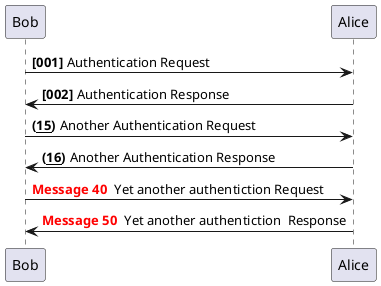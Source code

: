 @startuml ejm13
autonumber "<b>[000]"
Bob -> Alice: Authentication Request
Alice -> Bob: Authentication Response

autonumber 15 "<b>(<u>##</u>)"
Bob -> Alice: Another Authentication Request
Alice -> Bob: Another Authentication Response

autonumber 40 10 "<font color=red><b>Message 0 "
Bob -> Alice: Yet another authentiction Request
Alice -> Bob: Yet another authentiction  Response

@enduml